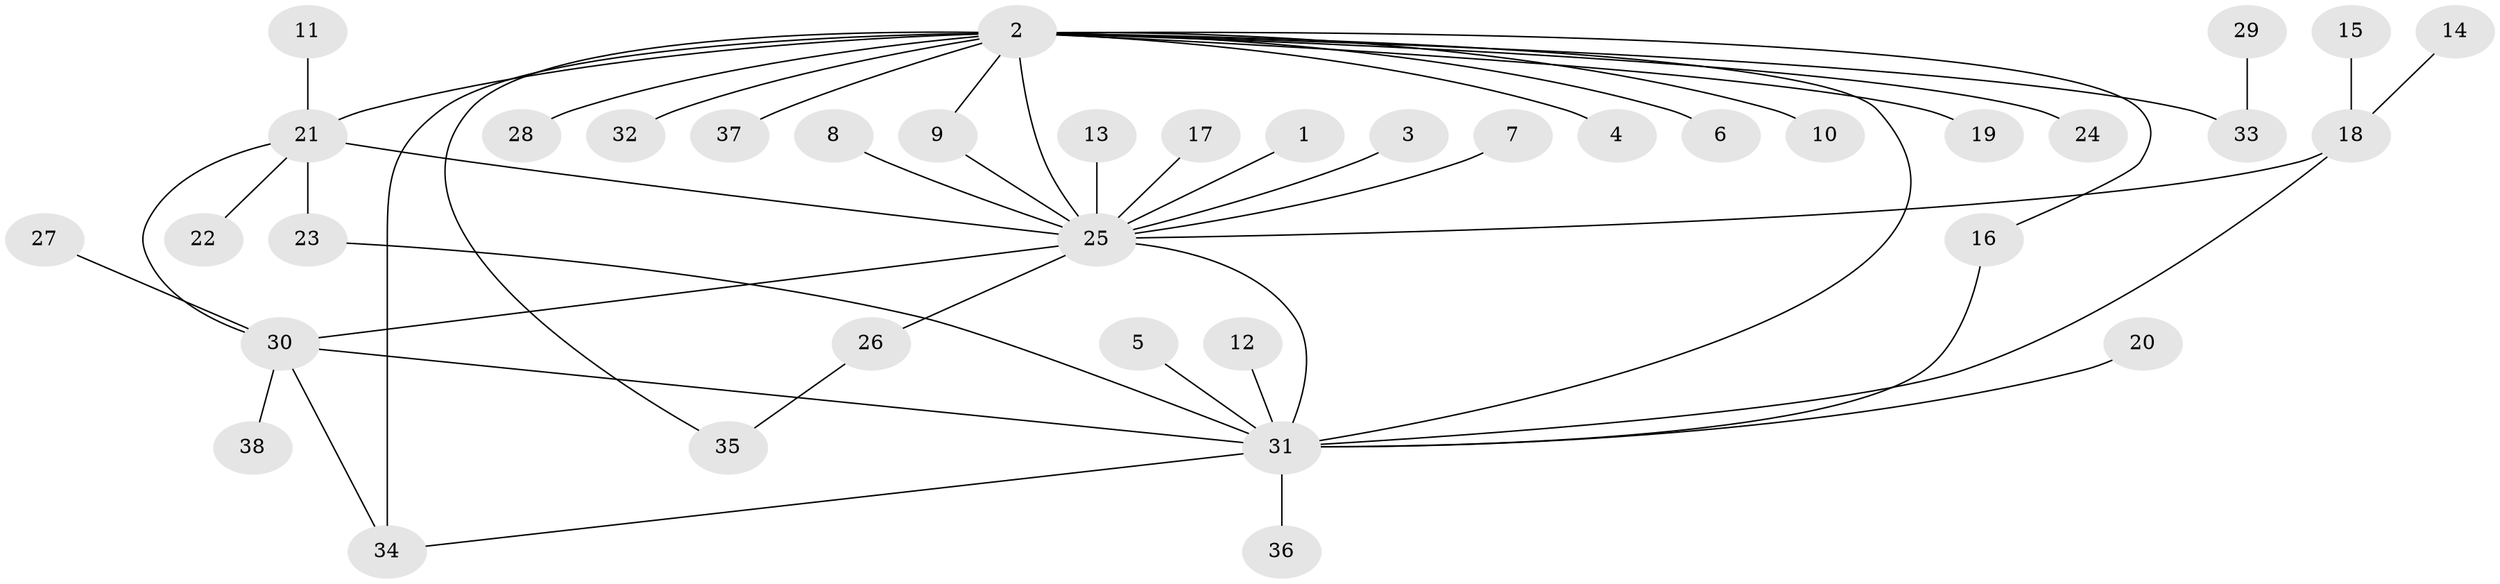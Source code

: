 // original degree distribution, {1: 0.5866666666666667, 20: 0.013333333333333334, 15: 0.013333333333333334, 14: 0.013333333333333334, 2: 0.21333333333333335, 4: 0.04, 3: 0.08, 6: 0.02666666666666667, 5: 0.013333333333333334}
// Generated by graph-tools (version 1.1) at 2025/25/03/09/25 03:25:58]
// undirected, 38 vertices, 48 edges
graph export_dot {
graph [start="1"]
  node [color=gray90,style=filled];
  1;
  2;
  3;
  4;
  5;
  6;
  7;
  8;
  9;
  10;
  11;
  12;
  13;
  14;
  15;
  16;
  17;
  18;
  19;
  20;
  21;
  22;
  23;
  24;
  25;
  26;
  27;
  28;
  29;
  30;
  31;
  32;
  33;
  34;
  35;
  36;
  37;
  38;
  1 -- 25 [weight=1.0];
  2 -- 4 [weight=1.0];
  2 -- 6 [weight=1.0];
  2 -- 9 [weight=1.0];
  2 -- 10 [weight=1.0];
  2 -- 16 [weight=1.0];
  2 -- 19 [weight=1.0];
  2 -- 21 [weight=1.0];
  2 -- 24 [weight=1.0];
  2 -- 25 [weight=1.0];
  2 -- 28 [weight=1.0];
  2 -- 31 [weight=1.0];
  2 -- 32 [weight=1.0];
  2 -- 33 [weight=1.0];
  2 -- 34 [weight=1.0];
  2 -- 35 [weight=1.0];
  2 -- 37 [weight=2.0];
  3 -- 25 [weight=1.0];
  5 -- 31 [weight=1.0];
  7 -- 25 [weight=1.0];
  8 -- 25 [weight=1.0];
  9 -- 25 [weight=1.0];
  11 -- 21 [weight=1.0];
  12 -- 31 [weight=1.0];
  13 -- 25 [weight=1.0];
  14 -- 18 [weight=1.0];
  15 -- 18 [weight=1.0];
  16 -- 31 [weight=1.0];
  17 -- 25 [weight=1.0];
  18 -- 25 [weight=1.0];
  18 -- 31 [weight=1.0];
  20 -- 31 [weight=1.0];
  21 -- 22 [weight=1.0];
  21 -- 23 [weight=1.0];
  21 -- 25 [weight=1.0];
  21 -- 30 [weight=1.0];
  23 -- 31 [weight=1.0];
  25 -- 26 [weight=1.0];
  25 -- 30 [weight=1.0];
  25 -- 31 [weight=1.0];
  26 -- 35 [weight=1.0];
  27 -- 30 [weight=1.0];
  29 -- 33 [weight=1.0];
  30 -- 31 [weight=1.0];
  30 -- 34 [weight=1.0];
  30 -- 38 [weight=1.0];
  31 -- 34 [weight=1.0];
  31 -- 36 [weight=1.0];
}
